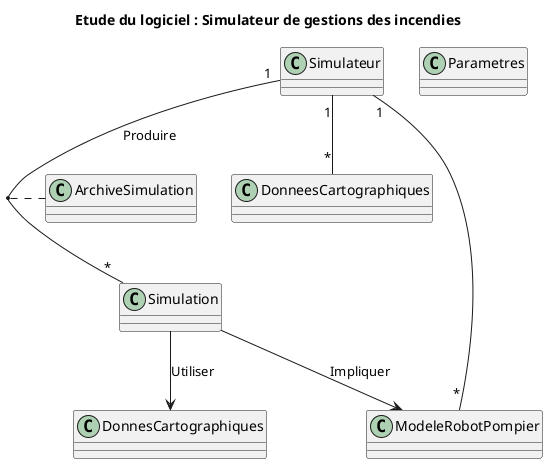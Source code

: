 @startuml
title Etude du logiciel : Simulateur de gestions des incendies

class Simulateur
class Simulation
class ArchiveSimulation
class DonneesCartographiques
class ModeleRobotPompier
class Parametres

Simulateur "1"--"*" Simulation : Produire
Simulateur "1"--"*" ModeleRobotPompier
Simulateur "1"--"*" DonneesCartographiques
(Simulateur, Simulation) .. ArchiveSimulation
Simulation --> ModeleRobotPompier : Impliquer
Simulation --> DonnesCartographiques : Utiliser



@enduml